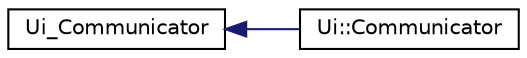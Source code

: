 digraph "Graphical Class Hierarchy"
{
  edge [fontname="Helvetica",fontsize="10",labelfontname="Helvetica",labelfontsize="10"];
  node [fontname="Helvetica",fontsize="10",shape=record];
  rankdir="LR";
  Node1 [label="Ui_Communicator",height=0.2,width=0.4,color="black", fillcolor="white", style="filled",URL="$class_ui___communicator.html"];
  Node1 -> Node2 [dir="back",color="midnightblue",fontsize="10",style="solid",fontname="Helvetica"];
  Node2 [label="Ui::Communicator",height=0.2,width=0.4,color="black", fillcolor="white", style="filled",URL="$class_ui_1_1_communicator.html"];
}
